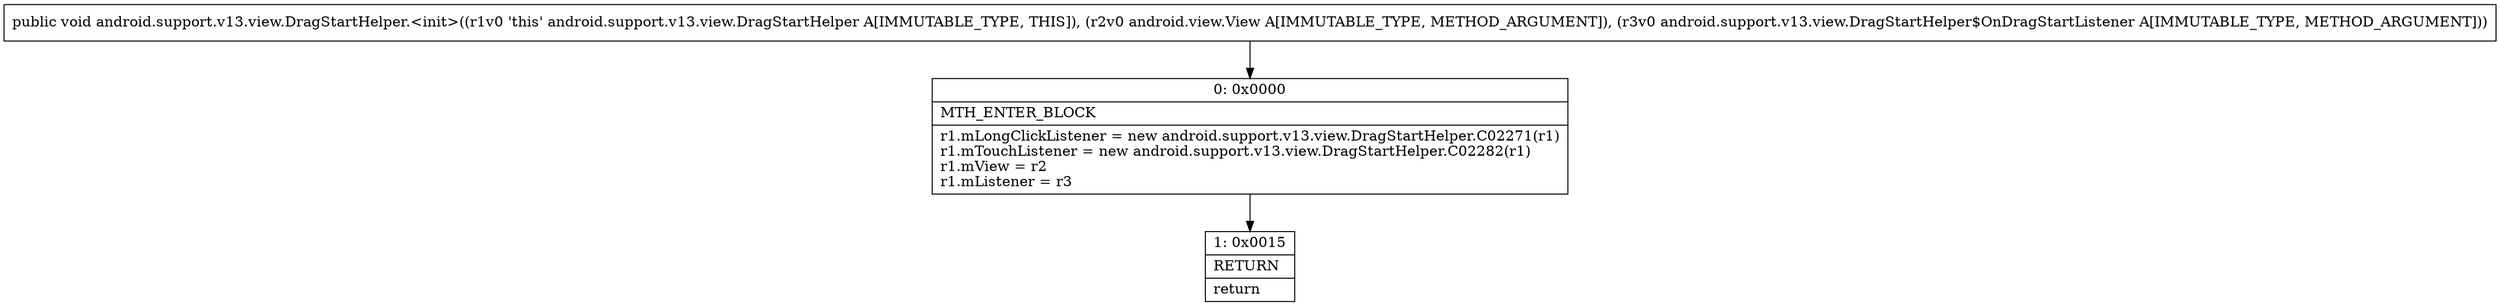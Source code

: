 digraph "CFG forandroid.support.v13.view.DragStartHelper.\<init\>(Landroid\/view\/View;Landroid\/support\/v13\/view\/DragStartHelper$OnDragStartListener;)V" {
Node_0 [shape=record,label="{0\:\ 0x0000|MTH_ENTER_BLOCK\l|r1.mLongClickListener = new android.support.v13.view.DragStartHelper.C02271(r1)\lr1.mTouchListener = new android.support.v13.view.DragStartHelper.C02282(r1)\lr1.mView = r2\lr1.mListener = r3\l}"];
Node_1 [shape=record,label="{1\:\ 0x0015|RETURN\l|return\l}"];
MethodNode[shape=record,label="{public void android.support.v13.view.DragStartHelper.\<init\>((r1v0 'this' android.support.v13.view.DragStartHelper A[IMMUTABLE_TYPE, THIS]), (r2v0 android.view.View A[IMMUTABLE_TYPE, METHOD_ARGUMENT]), (r3v0 android.support.v13.view.DragStartHelper$OnDragStartListener A[IMMUTABLE_TYPE, METHOD_ARGUMENT])) }"];
MethodNode -> Node_0;
Node_0 -> Node_1;
}

